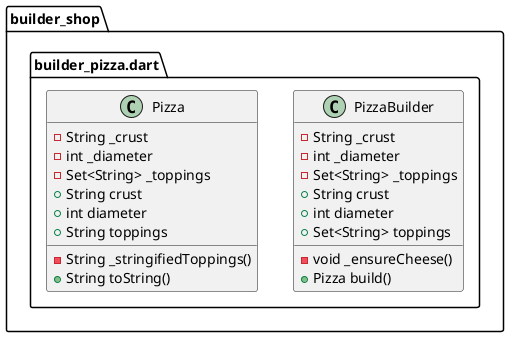 @startuml
set namespaceSeparator ::

class "builder_shop::builder_pizza.dart::PizzaBuilder" {
  -String _crust
  -int _diameter
  -Set<String> _toppings
  +String crust
  +int diameter
  +Set<String> toppings
  -void _ensureCheese()
  +Pizza build()
}

class "builder_shop::builder_pizza.dart::Pizza" {
  -String _crust
  -int _diameter
  -Set<String> _toppings
  +String crust
  +int diameter
  +String toppings
  -String _stringifiedToppings()
  +String toString()
}


@enduml